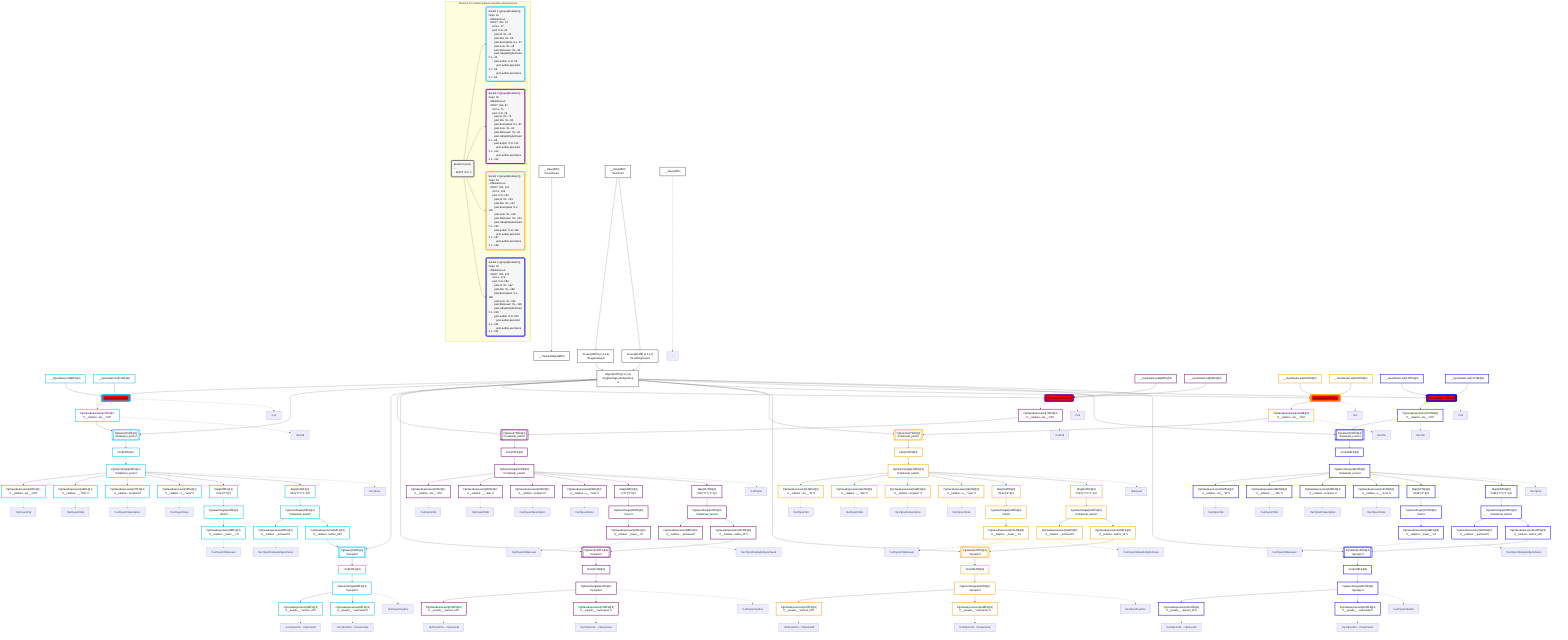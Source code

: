 graph TD
    classDef path fill:#eee,stroke:#000,color:#000
    classDef plan fill:#fff,stroke-width:3px,color:#000
    classDef itemplan fill:#fff,stroke-width:6px,color:#000
    classDef sideeffectplan fill:#f00,stroke-width:6px,color:#000
    classDef bucket fill:#f6f6f6,color:#000,stroke-width:6px,text-align:left


    %% define plans
    __Value0["__Value[0∈0]"]:::plan
    __Value3["__Value[3∈0]<br />ᐸcontextᐳ"]:::plan
    __Value5["__Value[5∈0]<br />ᐸrootValueᐳ"]:::plan
    __TrackedObject6["__TrackedObject[6∈0]"]:::plan
    __InputStaticLeaf8["__InputStaticLeaf[8∈1@1]"]:::plan
    __InputStaticLeaf11["__InputStaticLeaf[11∈1@1]"]:::plan
    Access14["Access[14∈0] {1,2,3,4}<br />ᐸ3.pgSettingsᐳ"]:::plan
    Access15["Access[15∈0] {1,2,3,4}<br />ᐸ3.withPgClientᐳ"]:::plan
    Object16["Object[16∈0] {1,2,3,4}<br />ᐸ{pgSettings,withPgClient}ᐳ"]:::plan
    PgUpdate13[["PgUpdate[13∈1@1]"]]:::sideeffectplan
    PgClassExpression17["PgClassExpression[17∈1@1]<br />ᐸ__relation...sts__.”id”ᐳ"]:::plan
    PgSelect19[["PgSelect[19∈1@1]<br />ᐸrelational_postsᐳ"]]:::plan
    First23["First[23∈1@1]"]:::plan
    PgSelectSingle24["PgSelectSingle[24∈1@1]<br />ᐸrelational_postsᐳ"]:::plan
    PgClassExpression25["PgClassExpression[25∈1@1]<br />ᐸ__relation...sts__.”id”ᐳ"]:::plan
    PgClassExpression26["PgClassExpression[26∈1@1]<br />ᐸ__relation...__.”title”ᐳ"]:::plan
    PgClassExpression27["PgClassExpression[27∈1@1]<br />ᐸ__relation...scription”ᐳ"]:::plan
    PgClassExpression28["PgClassExpression[28∈1@1]<br />ᐸ__relation...s__.”note”ᐳ"]:::plan
    Map225["Map[225∈1@1]<br />ᐸ24:{”0”:6}ᐳ"]:::plan
    PgSelectSingle35["PgSelectSingle[35∈1@1]<br />ᐸtextᐳ"]:::plan
    PgClassExpression36["PgClassExpression[36∈1@1]<br />ᐸ__relation..._lower__.vᐳ"]:::plan
    Map223["Map[223∈1@1]<br />ᐸ24:{”0”:0,”1”:1}ᐳ"]:::plan
    PgSelectSingle43["PgSelectSingle[43∈1@1]<br />ᐸrelational_itemsᐳ"]:::plan
    PgClassExpression44["PgClassExpression[44∈1@1]<br />ᐸ__relation..._archived”ᐳ"]:::plan
    PgClassExpression52["PgClassExpression[52∈1@1]<br />ᐸ__relation...author_id”ᐳ"]:::plan
    PgSelect53[["PgSelect[53∈1@1]<br />ᐸpeopleᐳ"]]:::plan
    First57["First[57∈1@1]"]:::plan
    PgSelectSingle58["PgSelectSingle[58∈1@1]<br />ᐸpeopleᐳ"]:::plan
    PgClassExpression59["PgClassExpression[59∈1@1]<br />ᐸ__people__.”person_id”ᐳ"]:::plan
    PgClassExpression60["PgClassExpression[60∈1@1]<br />ᐸ__people__.”username”ᐳ"]:::plan
    __InputStaticLeaf62["__InputStaticLeaf[62∈2@2]"]:::plan
    __InputStaticLeaf66["__InputStaticLeaf[66∈2@2]"]:::plan
    PgUpdate67[["PgUpdate[67∈2@2]"]]:::sideeffectplan
    PgClassExpression71["PgClassExpression[71∈2@2]<br />ᐸ__relation...sts__.”id”ᐳ"]:::plan
    PgSelect73[["PgSelect[73∈2@2]<br />ᐸrelational_postsᐳ"]]:::plan
    First77["First[77∈2@2]"]:::plan
    PgSelectSingle78["PgSelectSingle[78∈2@2]<br />ᐸrelational_postsᐳ"]:::plan
    PgClassExpression79["PgClassExpression[79∈2@2]<br />ᐸ__relation...sts__.”id”ᐳ"]:::plan
    PgClassExpression80["PgClassExpression[80∈2@2]<br />ᐸ__relation...__.”title”ᐳ"]:::plan
    PgClassExpression81["PgClassExpression[81∈2@2]<br />ᐸ__relation...scription”ᐳ"]:::plan
    PgClassExpression82["PgClassExpression[82∈2@2]<br />ᐸ__relation...s__.”note”ᐳ"]:::plan
    Map229["Map[229∈2@2]<br />ᐸ78:{”0”:6}ᐳ"]:::plan
    PgSelectSingle89["PgSelectSingle[89∈2@2]<br />ᐸtextᐳ"]:::plan
    PgClassExpression90["PgClassExpression[90∈2@2]<br />ᐸ__relation..._lower__.vᐳ"]:::plan
    Map227["Map[227∈2@2]<br />ᐸ78:{”0”:0,”1”:1}ᐳ"]:::plan
    PgSelectSingle97["PgSelectSingle[97∈2@2]<br />ᐸrelational_itemsᐳ"]:::plan
    PgClassExpression98["PgClassExpression[98∈2@2]<br />ᐸ__relation..._archived”ᐳ"]:::plan
    PgClassExpression106["PgClassExpression[106∈2@2]<br />ᐸ__relation...author_id”ᐳ"]:::plan
    PgSelect107[["PgSelect[107∈2@2]<br />ᐸpeopleᐳ"]]:::plan
    First111["First[111∈2@2]"]:::plan
    PgSelectSingle112["PgSelectSingle[112∈2@2]<br />ᐸpeopleᐳ"]:::plan
    PgClassExpression113["PgClassExpression[113∈2@2]<br />ᐸ__people__.”person_id”ᐳ"]:::plan
    PgClassExpression114["PgClassExpression[114∈2@2]<br />ᐸ__people__.”username”ᐳ"]:::plan
    __InputStaticLeaf116["__InputStaticLeaf[116∈3@3]"]:::plan
    __InputStaticLeaf119["__InputStaticLeaf[119∈3@3]"]:::plan
    PgUpdate121[["PgUpdate[121∈3@3]"]]:::sideeffectplan
    PgClassExpression125["PgClassExpression[125∈3@3]<br />ᐸ__relation...sts__.”id”ᐳ"]:::plan
    PgSelect127[["PgSelect[127∈3@3]<br />ᐸrelational_postsᐳ"]]:::plan
    First131["First[131∈3@3]"]:::plan
    PgSelectSingle132["PgSelectSingle[132∈3@3]<br />ᐸrelational_postsᐳ"]:::plan
    PgClassExpression133["PgClassExpression[133∈3@3]<br />ᐸ__relation...sts__.”id”ᐳ"]:::plan
    PgClassExpression134["PgClassExpression[134∈3@3]<br />ᐸ__relation...__.”title”ᐳ"]:::plan
    PgClassExpression135["PgClassExpression[135∈3@3]<br />ᐸ__relation...scription”ᐳ"]:::plan
    PgClassExpression136["PgClassExpression[136∈3@3]<br />ᐸ__relation...s__.”note”ᐳ"]:::plan
    Map233["Map[233∈3@3]<br />ᐸ132:{”0”:6}ᐳ"]:::plan
    PgSelectSingle143["PgSelectSingle[143∈3@3]<br />ᐸtextᐳ"]:::plan
    PgClassExpression144["PgClassExpression[144∈3@3]<br />ᐸ__relation..._lower__.vᐳ"]:::plan
    Map231["Map[231∈3@3]<br />ᐸ132:{”0”:0,”1”:1}ᐳ"]:::plan
    PgSelectSingle151["PgSelectSingle[151∈3@3]<br />ᐸrelational_itemsᐳ"]:::plan
    PgClassExpression152["PgClassExpression[152∈3@3]<br />ᐸ__relation..._archived”ᐳ"]:::plan
    PgClassExpression160["PgClassExpression[160∈3@3]<br />ᐸ__relation...author_id”ᐳ"]:::plan
    PgSelect161[["PgSelect[161∈3@3]<br />ᐸpeopleᐳ"]]:::plan
    First165["First[165∈3@3]"]:::plan
    PgSelectSingle166["PgSelectSingle[166∈3@3]<br />ᐸpeopleᐳ"]:::plan
    PgClassExpression167["PgClassExpression[167∈3@3]<br />ᐸ__people__.”person_id”ᐳ"]:::plan
    PgClassExpression168["PgClassExpression[168∈3@3]<br />ᐸ__people__.”username”ᐳ"]:::plan
    __InputStaticLeaf170["__InputStaticLeaf[170∈4@4]"]:::plan
    __InputStaticLeaf173["__InputStaticLeaf[173∈4@4]"]:::plan
    PgUpdate175[["PgUpdate[175∈4@4]"]]:::sideeffectplan
    PgClassExpression179["PgClassExpression[179∈4@4]<br />ᐸ__relation...sts__.”id”ᐳ"]:::plan
    PgSelect181[["PgSelect[181∈4@4]<br />ᐸrelational_postsᐳ"]]:::plan
    First185["First[185∈4@4]"]:::plan
    PgSelectSingle186["PgSelectSingle[186∈4@4]<br />ᐸrelational_postsᐳ"]:::plan
    PgClassExpression187["PgClassExpression[187∈4@4]<br />ᐸ__relation...sts__.”id”ᐳ"]:::plan
    PgClassExpression188["PgClassExpression[188∈4@4]<br />ᐸ__relation...__.”title”ᐳ"]:::plan
    PgClassExpression189["PgClassExpression[189∈4@4]<br />ᐸ__relation...scription”ᐳ"]:::plan
    PgClassExpression190["PgClassExpression[190∈4@4]<br />ᐸ__relation...s__.”note”ᐳ"]:::plan
    Map237["Map[237∈4@4]<br />ᐸ186:{”0”:6}ᐳ"]:::plan
    PgSelectSingle197["PgSelectSingle[197∈4@4]<br />ᐸtextᐳ"]:::plan
    PgClassExpression198["PgClassExpression[198∈4@4]<br />ᐸ__relation..._lower__.vᐳ"]:::plan
    Map235["Map[235∈4@4]<br />ᐸ186:{”0”:0,”1”:1}ᐳ"]:::plan
    PgSelectSingle205["PgSelectSingle[205∈4@4]<br />ᐸrelational_itemsᐳ"]:::plan
    PgClassExpression206["PgClassExpression[206∈4@4]<br />ᐸ__relation..._archived”ᐳ"]:::plan
    PgClassExpression214["PgClassExpression[214∈4@4]<br />ᐸ__relation...author_id”ᐳ"]:::plan
    PgSelect215[["PgSelect[215∈4@4]<br />ᐸpeopleᐳ"]]:::plan
    First219["First[219∈4@4]"]:::plan
    PgSelectSingle220["PgSelectSingle[220∈4@4]<br />ᐸpeopleᐳ"]:::plan
    PgClassExpression221["PgClassExpression[221∈4@4]<br />ᐸ__people__.”person_id”ᐳ"]:::plan
    PgClassExpression222["PgClassExpression[222∈4@4]<br />ᐸ__people__.”username”ᐳ"]:::plan

    %% plan dependencies
    __Value5 --> __TrackedObject6
    __Value3 --> Access14
    __Value3 --> Access15
    Access14 & Access15 --> Object16
    Object16 & __InputStaticLeaf8 & __InputStaticLeaf11 --> PgUpdate13
    PgUpdate13 --> PgClassExpression17
    Object16 & PgClassExpression17 --> PgSelect19
    PgSelect19 --> First23
    First23 --> PgSelectSingle24
    PgSelectSingle24 --> PgClassExpression25
    PgSelectSingle24 --> PgClassExpression26
    PgSelectSingle24 --> PgClassExpression27
    PgSelectSingle24 --> PgClassExpression28
    PgSelectSingle24 --> Map225
    Map225 --> PgSelectSingle35
    PgSelectSingle35 --> PgClassExpression36
    PgSelectSingle24 --> Map223
    Map223 --> PgSelectSingle43
    PgSelectSingle43 --> PgClassExpression44
    PgSelectSingle43 --> PgClassExpression52
    Object16 & PgClassExpression52 --> PgSelect53
    PgSelect53 --> First57
    First57 --> PgSelectSingle58
    PgSelectSingle58 --> PgClassExpression59
    PgSelectSingle58 --> PgClassExpression60
    Object16 & __InputStaticLeaf62 & __InputStaticLeaf66 --> PgUpdate67
    PgUpdate67 --> PgClassExpression71
    Object16 & PgClassExpression71 --> PgSelect73
    PgSelect73 --> First77
    First77 --> PgSelectSingle78
    PgSelectSingle78 --> PgClassExpression79
    PgSelectSingle78 --> PgClassExpression80
    PgSelectSingle78 --> PgClassExpression81
    PgSelectSingle78 --> PgClassExpression82
    PgSelectSingle78 --> Map229
    Map229 --> PgSelectSingle89
    PgSelectSingle89 --> PgClassExpression90
    PgSelectSingle78 --> Map227
    Map227 --> PgSelectSingle97
    PgSelectSingle97 --> PgClassExpression98
    PgSelectSingle97 --> PgClassExpression106
    Object16 & PgClassExpression106 --> PgSelect107
    PgSelect107 --> First111
    First111 --> PgSelectSingle112
    PgSelectSingle112 --> PgClassExpression113
    PgSelectSingle112 --> PgClassExpression114
    Object16 & __InputStaticLeaf116 & __InputStaticLeaf119 --> PgUpdate121
    PgUpdate121 --> PgClassExpression125
    Object16 & PgClassExpression125 --> PgSelect127
    PgSelect127 --> First131
    First131 --> PgSelectSingle132
    PgSelectSingle132 --> PgClassExpression133
    PgSelectSingle132 --> PgClassExpression134
    PgSelectSingle132 --> PgClassExpression135
    PgSelectSingle132 --> PgClassExpression136
    PgSelectSingle132 --> Map233
    Map233 --> PgSelectSingle143
    PgSelectSingle143 --> PgClassExpression144
    PgSelectSingle132 --> Map231
    Map231 --> PgSelectSingle151
    PgSelectSingle151 --> PgClassExpression152
    PgSelectSingle151 --> PgClassExpression160
    Object16 & PgClassExpression160 --> PgSelect161
    PgSelect161 --> First165
    First165 --> PgSelectSingle166
    PgSelectSingle166 --> PgClassExpression167
    PgSelectSingle166 --> PgClassExpression168
    Object16 & __InputStaticLeaf170 & __InputStaticLeaf173 --> PgUpdate175
    PgUpdate175 --> PgClassExpression179
    Object16 & PgClassExpression179 --> PgSelect181
    PgSelect181 --> First185
    First185 --> PgSelectSingle186
    PgSelectSingle186 --> PgClassExpression187
    PgSelectSingle186 --> PgClassExpression188
    PgSelectSingle186 --> PgClassExpression189
    PgSelectSingle186 --> PgClassExpression190
    PgSelectSingle186 --> Map237
    Map237 --> PgSelectSingle197
    PgSelectSingle197 --> PgClassExpression198
    PgSelectSingle186 --> Map235
    Map235 --> PgSelectSingle205
    PgSelectSingle205 --> PgClassExpression206
    PgSelectSingle205 --> PgClassExpression214
    Object16 & PgClassExpression214 --> PgSelect215
    PgSelect215 --> First219
    First219 --> PgSelectSingle220
    PgSelectSingle220 --> PgClassExpression221
    PgSelectSingle220 --> PgClassExpression222

    %% plan-to-path relationships
    P0["~"]
    __Value0 -.-> P0
    P13["ᐳu1"]
    PgUpdate13 -.-> P13
    P17["ᐳu1ᐳid"]
    PgClassExpression17 -.-> P17
    P24["ᐳu1ᐳpost"]
    PgSelectSingle24 -.-> P24
    P25["ᐳu1ᐳpostᐳid"]
    PgClassExpression25 -.-> P25
    P26["ᐳu1ᐳpostᐳtitle"]
    PgClassExpression26 -.-> P26
    P27["ᐳu1ᐳpostᐳdescription"]
    PgClassExpression27 -.-> P27
    P28["ᐳu1ᐳpostᐳnote"]
    PgClassExpression28 -.-> P28
    P36["ᐳu1ᐳpostᐳtitleLower"]
    PgClassExpression36 -.-> P36
    P44["ᐳu1ᐳpostᐳisExplicitlyArchived"]
    PgClassExpression44 -.-> P44
    P58["ᐳu1ᐳpostᐳauthor"]
    PgSelectSingle58 -.-> P58
    P59["ᐳu1ᐳpostᐳa…rᐳpersonId"]
    PgClassExpression59 -.-> P59
    P60["ᐳu1ᐳpostᐳa…rᐳusername"]
    PgClassExpression60 -.-> P60
    P67["ᐳu2"]
    PgUpdate67 -.-> P67
    P71["ᐳu2ᐳid"]
    PgClassExpression71 -.-> P71
    P78["ᐳu2ᐳpost"]
    PgSelectSingle78 -.-> P78
    P79["ᐳu2ᐳpostᐳid"]
    PgClassExpression79 -.-> P79
    P80["ᐳu2ᐳpostᐳtitle"]
    PgClassExpression80 -.-> P80
    P81["ᐳu2ᐳpostᐳdescription"]
    PgClassExpression81 -.-> P81
    P82["ᐳu2ᐳpostᐳnote"]
    PgClassExpression82 -.-> P82
    P90["ᐳu2ᐳpostᐳtitleLower"]
    PgClassExpression90 -.-> P90
    P98["ᐳu2ᐳpostᐳisExplicitlyArchived"]
    PgClassExpression98 -.-> P98
    P112["ᐳu2ᐳpostᐳauthor"]
    PgSelectSingle112 -.-> P112
    P113["ᐳu2ᐳpostᐳa…rᐳpersonId"]
    PgClassExpression113 -.-> P113
    P114["ᐳu2ᐳpostᐳa…rᐳusername"]
    PgClassExpression114 -.-> P114
    P121["ᐳu3"]
    PgUpdate121 -.-> P121
    P125["ᐳu3ᐳid"]
    PgClassExpression125 -.-> P125
    P132["ᐳu3ᐳpost"]
    PgSelectSingle132 -.-> P132
    P133["ᐳu3ᐳpostᐳid"]
    PgClassExpression133 -.-> P133
    P134["ᐳu3ᐳpostᐳtitle"]
    PgClassExpression134 -.-> P134
    P135["ᐳu3ᐳpostᐳdescription"]
    PgClassExpression135 -.-> P135
    P136["ᐳu3ᐳpostᐳnote"]
    PgClassExpression136 -.-> P136
    P144["ᐳu3ᐳpostᐳtitleLower"]
    PgClassExpression144 -.-> P144
    P152["ᐳu3ᐳpostᐳisExplicitlyArchived"]
    PgClassExpression152 -.-> P152
    P166["ᐳu3ᐳpostᐳauthor"]
    PgSelectSingle166 -.-> P166
    P167["ᐳu3ᐳpostᐳa…rᐳpersonId"]
    PgClassExpression167 -.-> P167
    P168["ᐳu3ᐳpostᐳa…rᐳusername"]
    PgClassExpression168 -.-> P168
    P175["ᐳu4"]
    PgUpdate175 -.-> P175
    P179["ᐳu4ᐳid"]
    PgClassExpression179 -.-> P179
    P186["ᐳu4ᐳpost"]
    PgSelectSingle186 -.-> P186
    P187["ᐳu4ᐳpostᐳid"]
    PgClassExpression187 -.-> P187
    P188["ᐳu4ᐳpostᐳtitle"]
    PgClassExpression188 -.-> P188
    P189["ᐳu4ᐳpostᐳdescription"]
    PgClassExpression189 -.-> P189
    P190["ᐳu4ᐳpostᐳnote"]
    PgClassExpression190 -.-> P190
    P198["ᐳu4ᐳpostᐳtitleLower"]
    PgClassExpression198 -.-> P198
    P206["ᐳu4ᐳpostᐳisExplicitlyArchived"]
    PgClassExpression206 -.-> P206
    P220["ᐳu4ᐳpostᐳauthor"]
    PgSelectSingle220 -.-> P220
    P221["ᐳu4ᐳpostᐳa…rᐳpersonId"]
    PgClassExpression221 -.-> P221
    P222["ᐳu4ᐳpostᐳa…rᐳusername"]
    PgClassExpression222 -.-> P222

    subgraph "Buckets for mutations/basics/update-relational-post"
    Bucket0("Bucket 0 (root)<br />~<br />⠀ROOT ᐸ-O- 0"):::bucket
    classDef bucket0 stroke:#696969
    class Bucket0,__Value0,__Value3,__Value5,__TrackedObject6,Access14,Access15,Object16 bucket0
    Bucket1("Bucket 1 (group1[mutation])<br />Deps: 16<br />~ᐳMutation.u1<br />⠀ROOT ᐸ-O- 13<br />⠀⠀id ᐸ-L- 17<br />⠀⠀post ᐸ-O- 24<br />⠀⠀⠀post.id ᐸ-L- 25<br />⠀⠀⠀post.title ᐸ-L- 26<br />⠀⠀⠀post.description ᐸ-L- 27<br />⠀⠀⠀post.note ᐸ-L- 28<br />⠀⠀⠀post.titleLower ᐸ-L- 36<br />⠀⠀⠀post.isExplicitlyArchived ᐸ-L- 44<br />⠀⠀⠀post.author ᐸ-O- 58<br />⠀⠀⠀⠀post.author.personId ᐸ-L- 59<br />⠀⠀⠀⠀post.author.username ᐸ-L- 60"):::bucket
    classDef bucket1 stroke:#00bfff
    class Bucket1,__InputStaticLeaf8,__InputStaticLeaf11,PgUpdate13,PgClassExpression17,PgSelect19,First23,PgSelectSingle24,PgClassExpression25,PgClassExpression26,PgClassExpression27,PgClassExpression28,PgSelectSingle35,PgClassExpression36,PgSelectSingle43,PgClassExpression44,PgClassExpression52,PgSelect53,First57,PgSelectSingle58,PgClassExpression59,PgClassExpression60,Map223,Map225 bucket1
    Bucket2("Bucket 2 (group2[mutation])<br />Deps: 16<br />~ᐳMutation.u2<br />⠀ROOT ᐸ-O- 67<br />⠀⠀id ᐸ-L- 71<br />⠀⠀post ᐸ-O- 78<br />⠀⠀⠀post.id ᐸ-L- 79<br />⠀⠀⠀post.title ᐸ-L- 80<br />⠀⠀⠀post.description ᐸ-L- 81<br />⠀⠀⠀post.note ᐸ-L- 82<br />⠀⠀⠀post.titleLower ᐸ-L- 90<br />⠀⠀⠀post.isExplicitlyArchived ᐸ-L- 98<br />⠀⠀⠀post.author ᐸ-O- 112<br />⠀⠀⠀⠀post.author.personId ᐸ-L- 113<br />⠀⠀⠀⠀post.author.username ᐸ-L- 114"):::bucket
    classDef bucket2 stroke:#7f007f
    class Bucket2,__InputStaticLeaf62,__InputStaticLeaf66,PgUpdate67,PgClassExpression71,PgSelect73,First77,PgSelectSingle78,PgClassExpression79,PgClassExpression80,PgClassExpression81,PgClassExpression82,PgSelectSingle89,PgClassExpression90,PgSelectSingle97,PgClassExpression98,PgClassExpression106,PgSelect107,First111,PgSelectSingle112,PgClassExpression113,PgClassExpression114,Map227,Map229 bucket2
    Bucket3("Bucket 3 (group3[mutation])<br />Deps: 16<br />~ᐳMutation.u3<br />⠀ROOT ᐸ-O- 121<br />⠀⠀id ᐸ-L- 125<br />⠀⠀post ᐸ-O- 132<br />⠀⠀⠀post.id ᐸ-L- 133<br />⠀⠀⠀post.title ᐸ-L- 134<br />⠀⠀⠀post.description ᐸ-L- 135<br />⠀⠀⠀post.note ᐸ-L- 136<br />⠀⠀⠀post.titleLower ᐸ-L- 144<br />⠀⠀⠀post.isExplicitlyArchived ᐸ-L- 152<br />⠀⠀⠀post.author ᐸ-O- 166<br />⠀⠀⠀⠀post.author.personId ᐸ-L- 167<br />⠀⠀⠀⠀post.author.username ᐸ-L- 168"):::bucket
    classDef bucket3 stroke:#ffa500
    class Bucket3,__InputStaticLeaf116,__InputStaticLeaf119,PgUpdate121,PgClassExpression125,PgSelect127,First131,PgSelectSingle132,PgClassExpression133,PgClassExpression134,PgClassExpression135,PgClassExpression136,PgSelectSingle143,PgClassExpression144,PgSelectSingle151,PgClassExpression152,PgClassExpression160,PgSelect161,First165,PgSelectSingle166,PgClassExpression167,PgClassExpression168,Map231,Map233 bucket3
    Bucket4("Bucket 4 (group4[mutation])<br />Deps: 16<br />~ᐳMutation.u4<br />⠀ROOT ᐸ-O- 175<br />⠀⠀id ᐸ-L- 179<br />⠀⠀post ᐸ-O- 186<br />⠀⠀⠀post.id ᐸ-L- 187<br />⠀⠀⠀post.title ᐸ-L- 188<br />⠀⠀⠀post.description ᐸ-L- 189<br />⠀⠀⠀post.note ᐸ-L- 190<br />⠀⠀⠀post.titleLower ᐸ-L- 198<br />⠀⠀⠀post.isExplicitlyArchived ᐸ-L- 206<br />⠀⠀⠀post.author ᐸ-O- 220<br />⠀⠀⠀⠀post.author.personId ᐸ-L- 221<br />⠀⠀⠀⠀post.author.username ᐸ-L- 222"):::bucket
    classDef bucket4 stroke:#0000ff
    class Bucket4,__InputStaticLeaf170,__InputStaticLeaf173,PgUpdate175,PgClassExpression179,PgSelect181,First185,PgSelectSingle186,PgClassExpression187,PgClassExpression188,PgClassExpression189,PgClassExpression190,PgSelectSingle197,PgClassExpression198,PgSelectSingle205,PgClassExpression206,PgClassExpression214,PgSelect215,First219,PgSelectSingle220,PgClassExpression221,PgClassExpression222,Map235,Map237 bucket4
    Bucket0 --> Bucket1 & Bucket2 & Bucket3 & Bucket4
    end